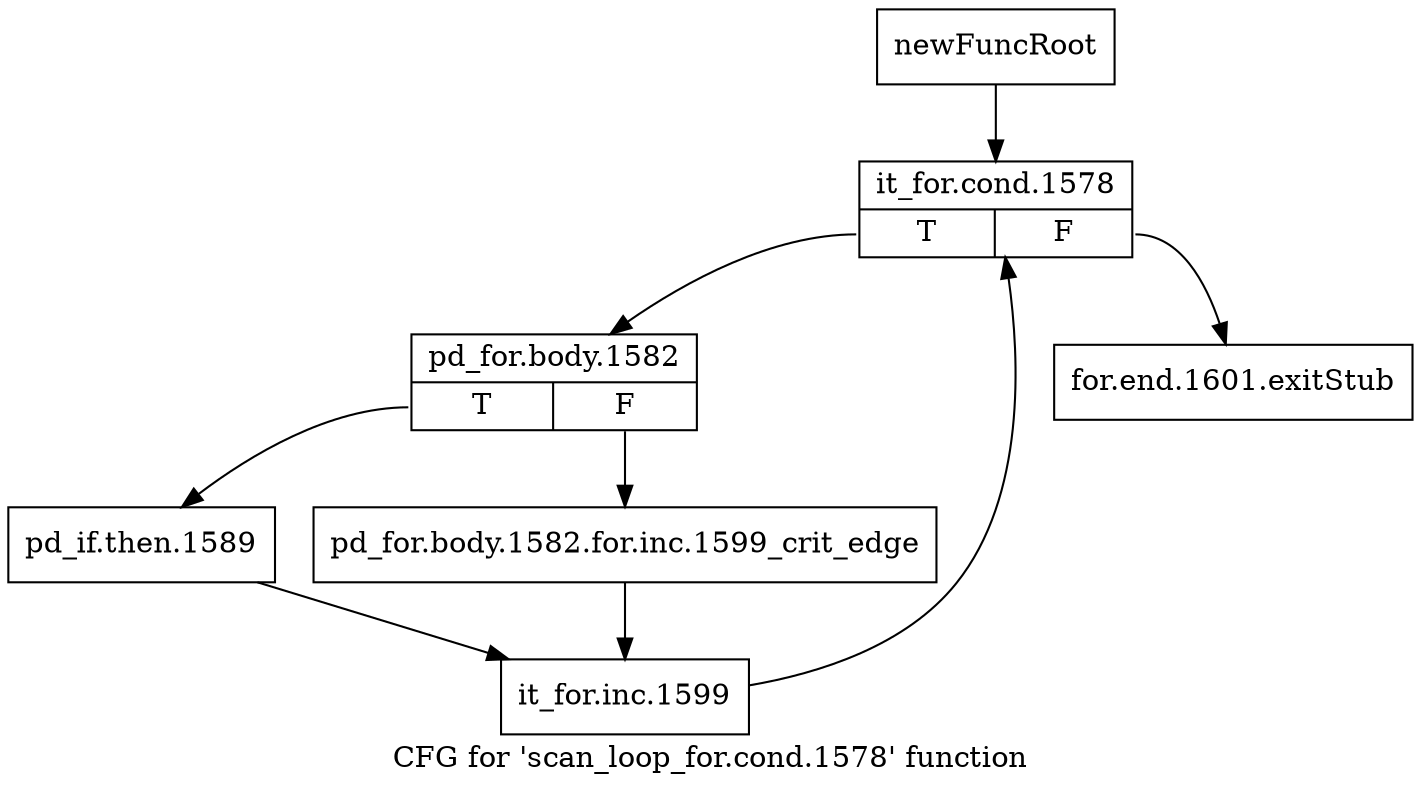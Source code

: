 digraph "CFG for 'scan_loop_for.cond.1578' function" {
	label="CFG for 'scan_loop_for.cond.1578' function";

	Node0xb4df7f0 [shape=record,label="{newFuncRoot}"];
	Node0xb4df7f0 -> Node0xb4df890;
	Node0xb4df840 [shape=record,label="{for.end.1601.exitStub}"];
	Node0xb4df890 [shape=record,label="{it_for.cond.1578|{<s0>T|<s1>F}}"];
	Node0xb4df890:s0 -> Node0xb4df8e0;
	Node0xb4df890:s1 -> Node0xb4df840;
	Node0xb4df8e0 [shape=record,label="{pd_for.body.1582|{<s0>T|<s1>F}}"];
	Node0xb4df8e0:s0 -> Node0xb4df980;
	Node0xb4df8e0:s1 -> Node0xb4df930;
	Node0xb4df930 [shape=record,label="{pd_for.body.1582.for.inc.1599_crit_edge}"];
	Node0xb4df930 -> Node0xb4df9d0;
	Node0xb4df980 [shape=record,label="{pd_if.then.1589}"];
	Node0xb4df980 -> Node0xb4df9d0;
	Node0xb4df9d0 [shape=record,label="{it_for.inc.1599}"];
	Node0xb4df9d0 -> Node0xb4df890;
}
